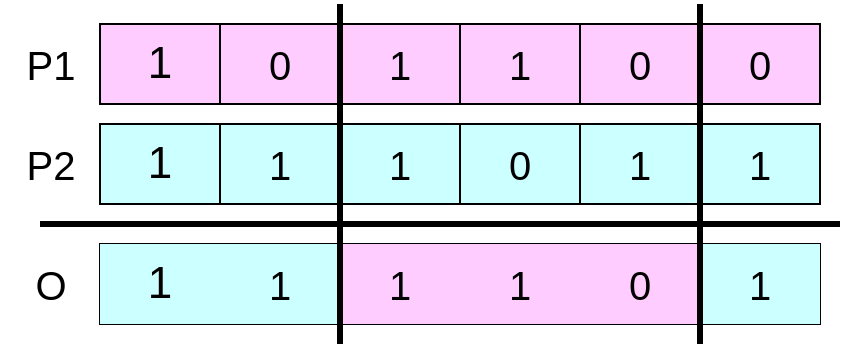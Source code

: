 <mxfile version="20.6.1" type="device"><diagram id="4UkTSNvjT9Bvp45RSD4l" name="Page-1"><mxGraphModel dx="1510" dy="825" grid="1" gridSize="10" guides="1" tooltips="1" connect="1" arrows="1" fold="1" page="1" pageScale="1" pageWidth="850" pageHeight="1100" math="0" shadow="0"><root><mxCell id="0"/><mxCell id="1" parent="0"/><mxCell id="jcvyMUq0w3yLo1Lh-PBD-1" value="" style="shape=table;startSize=0;container=1;collapsible=0;childLayout=tableLayout;fillColor=#FFCCFF;" vertex="1" parent="1"><mxGeometry x="40" y="340" width="360" height="40" as="geometry"/></mxCell><mxCell id="jcvyMUq0w3yLo1Lh-PBD-2" value="" style="shape=tableRow;horizontal=0;startSize=0;swimlaneHead=0;swimlaneBody=0;top=0;left=0;bottom=0;right=0;collapsible=0;dropTarget=0;fillColor=none;points=[[0,0.5],[1,0.5]];portConstraint=eastwest;" vertex="1" parent="jcvyMUq0w3yLo1Lh-PBD-1"><mxGeometry width="360" height="40" as="geometry"/></mxCell><mxCell id="jcvyMUq0w3yLo1Lh-PBD-3" value="&lt;font style=&quot;font-size: 22px;&quot;&gt;1&lt;/font&gt;&lt;br&gt;" style="shape=partialRectangle;html=1;whiteSpace=wrap;connectable=0;overflow=hidden;fillColor=none;top=0;left=0;bottom=0;right=0;pointerEvents=1;" vertex="1" parent="jcvyMUq0w3yLo1Lh-PBD-2"><mxGeometry width="60" height="40" as="geometry"><mxRectangle width="60" height="40" as="alternateBounds"/></mxGeometry></mxCell><mxCell id="jcvyMUq0w3yLo1Lh-PBD-4" value="&lt;font style=&quot;font-size: 20px;&quot;&gt;0&lt;/font&gt;" style="shape=partialRectangle;html=1;whiteSpace=wrap;connectable=0;overflow=hidden;fillColor=none;top=0;left=0;bottom=0;right=0;pointerEvents=1;" vertex="1" parent="jcvyMUq0w3yLo1Lh-PBD-2"><mxGeometry x="60" width="60" height="40" as="geometry"><mxRectangle width="60" height="40" as="alternateBounds"/></mxGeometry></mxCell><mxCell id="jcvyMUq0w3yLo1Lh-PBD-5" value="&lt;span style=&quot;color: rgb(0, 0, 0); font-family: Helvetica; font-size: 20px; font-style: normal; font-variant-ligatures: normal; font-variant-caps: normal; font-weight: 400; letter-spacing: normal; orphans: 2; text-align: center; text-indent: 0px; text-transform: none; widows: 2; word-spacing: 0px; -webkit-text-stroke-width: 0px; text-decoration-thickness: initial; text-decoration-style: initial; text-decoration-color: initial; float: none; display: inline !important;&quot;&gt;&lt;span style=&quot;background-color: rgb(255, 204, 255);&quot;&gt;1&lt;/span&gt;&lt;br&gt;&lt;/span&gt;" style="shape=partialRectangle;html=1;whiteSpace=wrap;connectable=0;overflow=hidden;fillColor=none;top=0;left=0;bottom=0;right=0;pointerEvents=1;" vertex="1" parent="jcvyMUq0w3yLo1Lh-PBD-2"><mxGeometry x="120" width="60" height="40" as="geometry"><mxRectangle width="60" height="40" as="alternateBounds"/></mxGeometry></mxCell><mxCell id="jcvyMUq0w3yLo1Lh-PBD-6" value="&lt;span style=&quot;color: rgb(0, 0, 0); font-family: Helvetica; font-size: 20px; font-style: normal; font-variant-ligatures: normal; font-variant-caps: normal; font-weight: 400; letter-spacing: normal; orphans: 2; text-align: center; text-indent: 0px; text-transform: none; widows: 2; word-spacing: 0px; -webkit-text-stroke-width: 0px; text-decoration-thickness: initial; text-decoration-style: initial; text-decoration-color: initial; float: none; display: inline !important;&quot;&gt;&lt;span style=&quot;background-color: rgb(255, 204, 255);&quot;&gt;1&lt;/span&gt;&lt;br&gt;&lt;/span&gt;" style="shape=partialRectangle;html=1;whiteSpace=wrap;connectable=0;overflow=hidden;fillColor=none;top=0;left=0;bottom=0;right=0;pointerEvents=1;" vertex="1" parent="jcvyMUq0w3yLo1Lh-PBD-2"><mxGeometry x="180" width="60" height="40" as="geometry"><mxRectangle width="60" height="40" as="alternateBounds"/></mxGeometry></mxCell><mxCell id="jcvyMUq0w3yLo1Lh-PBD-7" value="&lt;span style=&quot;color: rgb(0, 0, 0); font-family: Helvetica; font-size: 20px; font-style: normal; font-variant-ligatures: normal; font-variant-caps: normal; font-weight: 400; letter-spacing: normal; orphans: 2; text-align: center; text-indent: 0px; text-transform: none; widows: 2; word-spacing: 0px; -webkit-text-stroke-width: 0px; text-decoration-thickness: initial; text-decoration-style: initial; text-decoration-color: initial; float: none; display: inline !important; background-color: rgb(255, 204, 255);&quot;&gt;0&lt;/span&gt;" style="shape=partialRectangle;html=1;whiteSpace=wrap;connectable=0;overflow=hidden;fillColor=none;top=0;left=0;bottom=0;right=0;pointerEvents=1;" vertex="1" parent="jcvyMUq0w3yLo1Lh-PBD-2"><mxGeometry x="240" width="60" height="40" as="geometry"><mxRectangle width="60" height="40" as="alternateBounds"/></mxGeometry></mxCell><mxCell id="jcvyMUq0w3yLo1Lh-PBD-8" value="&lt;span style=&quot;color: rgb(0, 0, 0); font-family: Helvetica; font-size: 20px; font-style: normal; font-variant-ligatures: normal; font-variant-caps: normal; font-weight: 400; letter-spacing: normal; orphans: 2; text-align: center; text-indent: 0px; text-transform: none; widows: 2; word-spacing: 0px; -webkit-text-stroke-width: 0px; text-decoration-thickness: initial; text-decoration-style: initial; text-decoration-color: initial; float: none; display: inline !important; background-color: rgb(255, 204, 255);&quot;&gt;0&lt;/span&gt;" style="shape=partialRectangle;html=1;whiteSpace=wrap;connectable=0;overflow=hidden;fillColor=none;top=0;left=0;bottom=0;right=0;pointerEvents=1;" vertex="1" parent="jcvyMUq0w3yLo1Lh-PBD-2"><mxGeometry x="300" width="60" height="40" as="geometry"><mxRectangle width="60" height="40" as="alternateBounds"/></mxGeometry></mxCell><mxCell id="jcvyMUq0w3yLo1Lh-PBD-11" value="" style="shape=table;startSize=0;container=1;collapsible=0;childLayout=tableLayout;fillColor=#CCFFFF;" vertex="1" parent="1"><mxGeometry x="40" y="390" width="360" height="40" as="geometry"/></mxCell><mxCell id="jcvyMUq0w3yLo1Lh-PBD-12" value="" style="shape=tableRow;horizontal=0;startSize=0;swimlaneHead=0;swimlaneBody=0;top=0;left=0;bottom=0;right=0;collapsible=0;dropTarget=0;fillColor=none;points=[[0,0.5],[1,0.5]];portConstraint=eastwest;" vertex="1" parent="jcvyMUq0w3yLo1Lh-PBD-11"><mxGeometry width="360" height="40" as="geometry"/></mxCell><mxCell id="jcvyMUq0w3yLo1Lh-PBD-13" value="&lt;font style=&quot;font-size: 22px;&quot;&gt;1&lt;/font&gt;&lt;br&gt;" style="shape=partialRectangle;html=1;whiteSpace=wrap;connectable=0;overflow=hidden;fillColor=none;top=0;left=0;bottom=0;right=0;pointerEvents=1;" vertex="1" parent="jcvyMUq0w3yLo1Lh-PBD-12"><mxGeometry width="60" height="40" as="geometry"><mxRectangle width="60" height="40" as="alternateBounds"/></mxGeometry></mxCell><mxCell id="jcvyMUq0w3yLo1Lh-PBD-14" value="&lt;font style=&quot;font-size: 20px;&quot;&gt;1&lt;/font&gt;" style="shape=partialRectangle;html=1;whiteSpace=wrap;connectable=0;overflow=hidden;fillColor=none;top=0;left=0;bottom=0;right=0;pointerEvents=1;" vertex="1" parent="jcvyMUq0w3yLo1Lh-PBD-12"><mxGeometry x="60" width="60" height="40" as="geometry"><mxRectangle width="60" height="40" as="alternateBounds"/></mxGeometry></mxCell><mxCell id="jcvyMUq0w3yLo1Lh-PBD-15" value="&lt;span style=&quot;color: rgb(0, 0, 0); font-family: Helvetica; font-size: 20px; font-style: normal; font-variant-ligatures: normal; font-variant-caps: normal; font-weight: 400; letter-spacing: normal; orphans: 2; text-align: center; text-indent: 0px; text-transform: none; widows: 2; word-spacing: 0px; -webkit-text-stroke-width: 0px; text-decoration-thickness: initial; text-decoration-style: initial; text-decoration-color: initial; float: none; display: inline !important;&quot;&gt;&lt;span style=&quot;background-color: rgb(204, 255, 255);&quot;&gt;1&lt;/span&gt;&lt;br&gt;&lt;/span&gt;" style="shape=partialRectangle;html=1;whiteSpace=wrap;connectable=0;overflow=hidden;fillColor=none;top=0;left=0;bottom=0;right=0;pointerEvents=1;" vertex="1" parent="jcvyMUq0w3yLo1Lh-PBD-12"><mxGeometry x="120" width="60" height="40" as="geometry"><mxRectangle width="60" height="40" as="alternateBounds"/></mxGeometry></mxCell><mxCell id="jcvyMUq0w3yLo1Lh-PBD-16" value="&lt;span style=&quot;color: rgb(0, 0, 0); font-family: Helvetica; font-size: 20px; font-style: normal; font-variant-ligatures: normal; font-variant-caps: normal; font-weight: 400; letter-spacing: normal; orphans: 2; text-align: center; text-indent: 0px; text-transform: none; widows: 2; word-spacing: 0px; -webkit-text-stroke-width: 0px; text-decoration-thickness: initial; text-decoration-style: initial; text-decoration-color: initial; float: none; display: inline !important;&quot;&gt;&lt;span style=&quot;background-color: rgb(204, 255, 255);&quot;&gt;0&lt;/span&gt;&lt;br&gt;&lt;/span&gt;" style="shape=partialRectangle;html=1;whiteSpace=wrap;connectable=0;overflow=hidden;fillColor=none;top=0;left=0;bottom=0;right=0;pointerEvents=1;" vertex="1" parent="jcvyMUq0w3yLo1Lh-PBD-12"><mxGeometry x="180" width="60" height="40" as="geometry"><mxRectangle width="60" height="40" as="alternateBounds"/></mxGeometry></mxCell><mxCell id="jcvyMUq0w3yLo1Lh-PBD-17" value="&lt;span style=&quot;color: rgb(0, 0, 0); font-family: Helvetica; font-size: 20px; font-style: normal; font-variant-ligatures: normal; font-variant-caps: normal; font-weight: 400; letter-spacing: normal; orphans: 2; text-align: center; text-indent: 0px; text-transform: none; widows: 2; word-spacing: 0px; -webkit-text-stroke-width: 0px; text-decoration-thickness: initial; text-decoration-style: initial; text-decoration-color: initial; float: none; display: inline !important; background-color: rgb(204, 255, 255);&quot;&gt;1&lt;/span&gt;" style="shape=partialRectangle;html=1;whiteSpace=wrap;connectable=0;overflow=hidden;fillColor=none;top=0;left=0;bottom=0;right=0;pointerEvents=1;" vertex="1" parent="jcvyMUq0w3yLo1Lh-PBD-12"><mxGeometry x="240" width="60" height="40" as="geometry"><mxRectangle width="60" height="40" as="alternateBounds"/></mxGeometry></mxCell><mxCell id="jcvyMUq0w3yLo1Lh-PBD-18" value="&lt;span style=&quot;color: rgb(0, 0, 0); font-family: Helvetica; font-size: 20px; font-style: normal; font-variant-ligatures: normal; font-variant-caps: normal; font-weight: 400; letter-spacing: normal; orphans: 2; text-align: center; text-indent: 0px; text-transform: none; widows: 2; word-spacing: 0px; -webkit-text-stroke-width: 0px; text-decoration-thickness: initial; text-decoration-style: initial; text-decoration-color: initial; float: none; display: inline !important; background-color: rgb(204, 255, 255);&quot;&gt;1&lt;/span&gt;" style="shape=partialRectangle;html=1;whiteSpace=wrap;connectable=0;overflow=hidden;fillColor=none;top=0;left=0;bottom=0;right=0;pointerEvents=1;" vertex="1" parent="jcvyMUq0w3yLo1Lh-PBD-12"><mxGeometry x="300" width="60" height="40" as="geometry"><mxRectangle width="60" height="40" as="alternateBounds"/></mxGeometry></mxCell><mxCell id="jcvyMUq0w3yLo1Lh-PBD-19" value="" style="shape=table;startSize=0;container=1;collapsible=0;childLayout=tableLayout;" vertex="1" parent="1"><mxGeometry x="40" y="450" width="360" height="40" as="geometry"/></mxCell><mxCell id="jcvyMUq0w3yLo1Lh-PBD-20" value="" style="shape=tableRow;horizontal=0;startSize=0;swimlaneHead=0;swimlaneBody=0;top=0;left=0;bottom=0;right=0;collapsible=0;dropTarget=0;fillColor=none;points=[[0,0.5],[1,0.5]];portConstraint=eastwest;" vertex="1" parent="jcvyMUq0w3yLo1Lh-PBD-19"><mxGeometry width="360" height="40" as="geometry"/></mxCell><mxCell id="jcvyMUq0w3yLo1Lh-PBD-21" value="&lt;font style=&quot;font-size: 22px;&quot;&gt;1&lt;/font&gt;&lt;br&gt;" style="shape=partialRectangle;html=1;whiteSpace=wrap;connectable=0;overflow=hidden;fillColor=#CCFFFF;top=0;left=0;bottom=0;right=0;pointerEvents=1;" vertex="1" parent="jcvyMUq0w3yLo1Lh-PBD-20"><mxGeometry width="60" height="40" as="geometry"><mxRectangle width="60" height="40" as="alternateBounds"/></mxGeometry></mxCell><mxCell id="jcvyMUq0w3yLo1Lh-PBD-22" value="&lt;font style=&quot;font-size: 20px;&quot;&gt;1&lt;/font&gt;" style="shape=partialRectangle;html=1;whiteSpace=wrap;connectable=0;overflow=hidden;fillColor=#CCFFFF;top=0;left=0;bottom=0;right=0;pointerEvents=1;" vertex="1" parent="jcvyMUq0w3yLo1Lh-PBD-20"><mxGeometry x="60" width="60" height="40" as="geometry"><mxRectangle width="60" height="40" as="alternateBounds"/></mxGeometry></mxCell><mxCell id="jcvyMUq0w3yLo1Lh-PBD-23" value="&lt;span style=&quot;color: rgb(0, 0, 0); font-family: Helvetica; font-size: 20px; font-style: normal; font-variant-ligatures: normal; font-variant-caps: normal; font-weight: 400; letter-spacing: normal; orphans: 2; text-align: center; text-indent: 0px; text-transform: none; widows: 2; word-spacing: 0px; -webkit-text-stroke-width: 0px; text-decoration-thickness: initial; text-decoration-style: initial; text-decoration-color: initial; float: none; display: inline !important;&quot;&gt;&lt;span style=&quot;background-color: rgb(255, 204, 255);&quot;&gt;1&lt;/span&gt;&lt;br&gt;&lt;/span&gt;" style="shape=partialRectangle;html=1;whiteSpace=wrap;connectable=0;overflow=hidden;fillColor=#FFCCFF;top=0;left=0;bottom=0;right=0;pointerEvents=1;" vertex="1" parent="jcvyMUq0w3yLo1Lh-PBD-20"><mxGeometry x="120" width="60" height="40" as="geometry"><mxRectangle width="60" height="40" as="alternateBounds"/></mxGeometry></mxCell><mxCell id="jcvyMUq0w3yLo1Lh-PBD-24" value="&lt;span style=&quot;color: rgb(0, 0, 0); font-family: Helvetica; font-size: 20px; font-style: normal; font-variant-ligatures: normal; font-variant-caps: normal; font-weight: 400; letter-spacing: normal; orphans: 2; text-align: center; text-indent: 0px; text-transform: none; widows: 2; word-spacing: 0px; -webkit-text-stroke-width: 0px; text-decoration-thickness: initial; text-decoration-style: initial; text-decoration-color: initial; float: none; display: inline !important;&quot;&gt;&lt;span style=&quot;background-color: rgb(255, 204, 255);&quot;&gt;1&lt;/span&gt;&lt;br&gt;&lt;/span&gt;" style="shape=partialRectangle;html=1;whiteSpace=wrap;connectable=0;overflow=hidden;fillColor=#FFCCFF;top=0;left=0;bottom=0;right=0;pointerEvents=1;" vertex="1" parent="jcvyMUq0w3yLo1Lh-PBD-20"><mxGeometry x="180" width="60" height="40" as="geometry"><mxRectangle width="60" height="40" as="alternateBounds"/></mxGeometry></mxCell><mxCell id="jcvyMUq0w3yLo1Lh-PBD-25" value="&lt;span style=&quot;color: rgb(0, 0, 0); font-family: Helvetica; font-size: 20px; font-style: normal; font-variant-ligatures: normal; font-variant-caps: normal; font-weight: 400; letter-spacing: normal; orphans: 2; text-align: center; text-indent: 0px; text-transform: none; widows: 2; word-spacing: 0px; -webkit-text-stroke-width: 0px; text-decoration-thickness: initial; text-decoration-style: initial; text-decoration-color: initial; float: none; display: inline !important; background-color: rgb(255, 204, 255);&quot;&gt;0&lt;/span&gt;" style="shape=partialRectangle;html=1;whiteSpace=wrap;connectable=0;overflow=hidden;fillColor=#FFCCFF;top=0;left=0;bottom=0;right=0;pointerEvents=1;" vertex="1" parent="jcvyMUq0w3yLo1Lh-PBD-20"><mxGeometry x="240" width="60" height="40" as="geometry"><mxRectangle width="60" height="40" as="alternateBounds"/></mxGeometry></mxCell><mxCell id="jcvyMUq0w3yLo1Lh-PBD-26" value="&lt;span style=&quot;color: rgb(0, 0, 0); font-family: Helvetica; font-size: 20px; font-style: normal; font-variant-ligatures: normal; font-variant-caps: normal; font-weight: 400; letter-spacing: normal; orphans: 2; text-align: center; text-indent: 0px; text-transform: none; widows: 2; word-spacing: 0px; -webkit-text-stroke-width: 0px; text-decoration-thickness: initial; text-decoration-style: initial; text-decoration-color: initial; float: none; display: inline !important; background-color: rgb(204, 255, 255);&quot;&gt;1&lt;/span&gt;" style="shape=partialRectangle;html=1;whiteSpace=wrap;connectable=0;overflow=hidden;fillColor=#CCFFFF;top=0;left=0;bottom=0;right=0;pointerEvents=1;" vertex="1" parent="jcvyMUq0w3yLo1Lh-PBD-20"><mxGeometry x="300" width="60" height="40" as="geometry"><mxRectangle width="60" height="40" as="alternateBounds"/></mxGeometry></mxCell><mxCell id="jcvyMUq0w3yLo1Lh-PBD-27" value="" style="endArrow=none;html=1;rounded=0;fontFamily=Helvetica;fontSize=12;fontColor=default;strokeWidth=3;" edge="1" parent="1"><mxGeometry width="50" height="50" relative="1" as="geometry"><mxPoint x="160" y="500" as="sourcePoint"/><mxPoint x="160" y="330" as="targetPoint"/></mxGeometry></mxCell><mxCell id="jcvyMUq0w3yLo1Lh-PBD-28" value="" style="endArrow=none;html=1;rounded=0;fontFamily=Helvetica;fontSize=12;fontColor=default;strokeWidth=3;" edge="1" parent="1"><mxGeometry width="50" height="50" relative="1" as="geometry"><mxPoint x="340" y="500" as="sourcePoint"/><mxPoint x="340" y="330" as="targetPoint"/></mxGeometry></mxCell><mxCell id="jcvyMUq0w3yLo1Lh-PBD-29" value="" style="endArrow=none;html=1;rounded=0;strokeWidth=3;fontFamily=Helvetica;fontSize=12;fontColor=default;" edge="1" parent="1"><mxGeometry width="50" height="50" relative="1" as="geometry"><mxPoint x="10" y="440" as="sourcePoint"/><mxPoint x="410" y="440" as="targetPoint"/></mxGeometry></mxCell><mxCell id="jcvyMUq0w3yLo1Lh-PBD-31" value="&lt;font style=&quot;font-size: 20px;&quot;&gt;P1&lt;/font&gt;" style="text;html=1;align=center;verticalAlign=middle;resizable=0;points=[];autosize=1;strokeColor=none;fillColor=none;fontSize=12;fontFamily=Helvetica;fontColor=default;" vertex="1" parent="1"><mxGeometry x="-10" y="340" width="50" height="40" as="geometry"/></mxCell><mxCell id="jcvyMUq0w3yLo1Lh-PBD-32" value="&lt;font style=&quot;font-size: 20px;&quot;&gt;P2&lt;/font&gt;" style="text;html=1;align=center;verticalAlign=middle;resizable=0;points=[];autosize=1;strokeColor=none;fillColor=none;fontSize=12;fontFamily=Helvetica;fontColor=default;" vertex="1" parent="1"><mxGeometry x="-10" y="390" width="50" height="40" as="geometry"/></mxCell><mxCell id="jcvyMUq0w3yLo1Lh-PBD-33" value="&lt;font style=&quot;font-size: 20px;&quot;&gt;O&lt;/font&gt;" style="text;html=1;align=center;verticalAlign=middle;resizable=0;points=[];autosize=1;strokeColor=none;fillColor=none;fontSize=12;fontFamily=Helvetica;fontColor=default;" vertex="1" parent="1"><mxGeometry x="-5" y="450" width="40" height="40" as="geometry"/></mxCell></root></mxGraphModel></diagram></mxfile>
